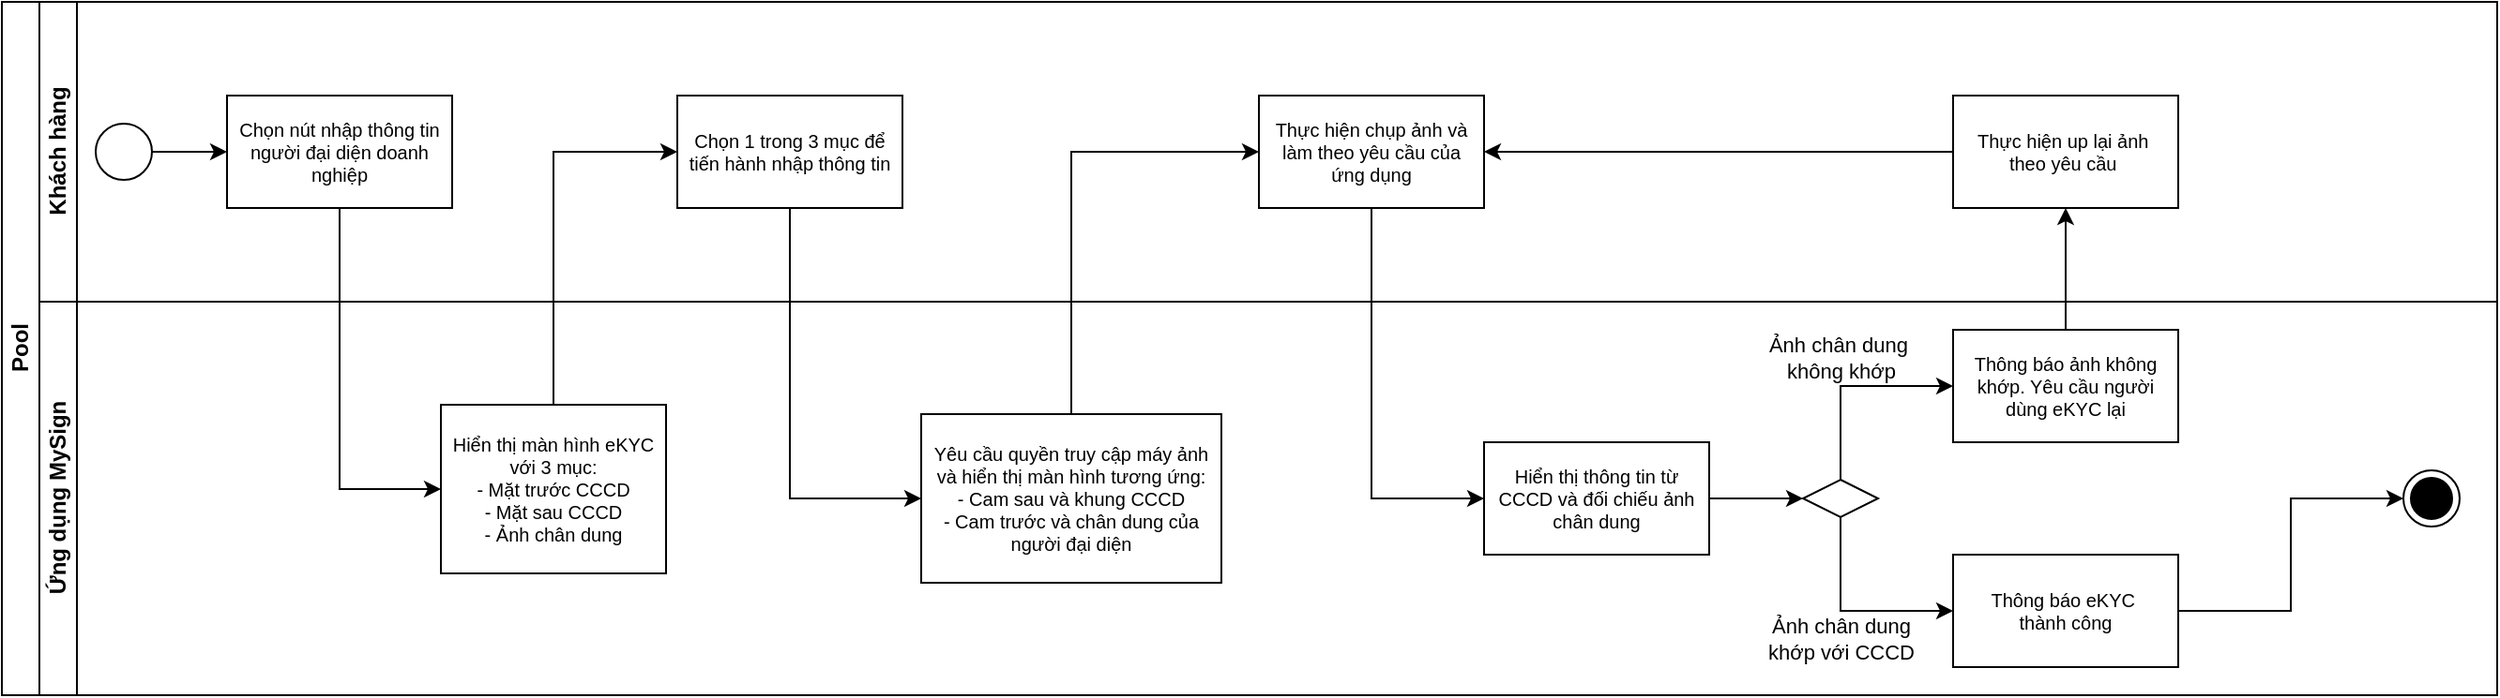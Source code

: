 <mxfile version="22.1.21" type="github">
  <diagram id="prtHgNgQTEPvFCAcTncT" name="Page-1">
    <mxGraphModel dx="1509" dy="785" grid="1" gridSize="10" guides="1" tooltips="1" connect="1" arrows="1" fold="1" page="1" pageScale="1" pageWidth="827" pageHeight="1169" math="0" shadow="0">
      <root>
        <mxCell id="0" />
        <mxCell id="1" parent="0" />
        <mxCell id="dNxyNK7c78bLwvsdeMH5-19" value="Pool" style="swimlane;html=1;childLayout=stackLayout;resizeParent=1;resizeParentMax=0;horizontal=0;startSize=20;horizontalStack=0;" parent="1" vertex="1">
          <mxGeometry x="120" y="120" width="1330" height="370" as="geometry" />
        </mxCell>
        <mxCell id="dNxyNK7c78bLwvsdeMH5-20" value="Khách hàng" style="swimlane;html=1;startSize=20;horizontal=0;" parent="dNxyNK7c78bLwvsdeMH5-19" vertex="1">
          <mxGeometry x="20" width="1310" height="160" as="geometry" />
        </mxCell>
        <mxCell id="dNxyNK7c78bLwvsdeMH5-25" value="" style="edgeStyle=orthogonalEdgeStyle;rounded=0;orthogonalLoop=1;jettySize=auto;html=1;" parent="dNxyNK7c78bLwvsdeMH5-20" source="dNxyNK7c78bLwvsdeMH5-23" target="dNxyNK7c78bLwvsdeMH5-24" edge="1">
          <mxGeometry relative="1" as="geometry" />
        </mxCell>
        <mxCell id="dNxyNK7c78bLwvsdeMH5-23" value="" style="ellipse;whiteSpace=wrap;html=1;aspect=fixed;" parent="dNxyNK7c78bLwvsdeMH5-20" vertex="1">
          <mxGeometry x="30" y="65" width="30" height="30" as="geometry" />
        </mxCell>
        <mxCell id="dNxyNK7c78bLwvsdeMH5-24" value="Chọn nút nhập thông tin&lt;br&gt;người đại diện doanh nghiệp" style="rounded=0;whiteSpace=wrap;html=1;fontFamily=Helvetica;fontSize=10;fontColor=#000000;align=center;" parent="dNxyNK7c78bLwvsdeMH5-20" vertex="1">
          <mxGeometry x="100" y="50" width="120" height="60" as="geometry" />
        </mxCell>
        <mxCell id="sgWwhOMnN78cd010B4ML-5" value="Chọn 1 trong 3 mục để&lt;br&gt;tiến hành nhập thông tin" style="rounded=0;whiteSpace=wrap;html=1;fontFamily=Helvetica;fontSize=10;fontColor=#000000;align=center;" vertex="1" parent="dNxyNK7c78bLwvsdeMH5-20">
          <mxGeometry x="340" y="50" width="120" height="60" as="geometry" />
        </mxCell>
        <mxCell id="sgWwhOMnN78cd010B4ML-12" value="Thực hiện chụp ảnh và làm theo yêu cầu của &lt;br&gt;ứng dụng" style="rounded=0;whiteSpace=wrap;html=1;fontFamily=Helvetica;fontSize=10;fontColor=#000000;align=center;" vertex="1" parent="dNxyNK7c78bLwvsdeMH5-20">
          <mxGeometry x="650" y="50" width="120" height="60" as="geometry" />
        </mxCell>
        <mxCell id="sgWwhOMnN78cd010B4ML-26" style="edgeStyle=orthogonalEdgeStyle;rounded=0;orthogonalLoop=1;jettySize=auto;html=1;exitX=0;exitY=0.5;exitDx=0;exitDy=0;entryX=1;entryY=0.5;entryDx=0;entryDy=0;" edge="1" parent="dNxyNK7c78bLwvsdeMH5-20" source="sgWwhOMnN78cd010B4ML-20" target="sgWwhOMnN78cd010B4ML-12">
          <mxGeometry relative="1" as="geometry" />
        </mxCell>
        <mxCell id="sgWwhOMnN78cd010B4ML-20" value="Thực hiện up lại ảnh&amp;nbsp;&lt;br&gt;theo yêu cầu&amp;nbsp;" style="whiteSpace=wrap;html=1;fontSize=10;" vertex="1" parent="dNxyNK7c78bLwvsdeMH5-20">
          <mxGeometry x="1020" y="50" width="120" height="60" as="geometry" />
        </mxCell>
        <mxCell id="dNxyNK7c78bLwvsdeMH5-21" value="Ứng dụng MySign" style="swimlane;html=1;startSize=20;horizontal=0;" parent="dNxyNK7c78bLwvsdeMH5-19" vertex="1">
          <mxGeometry x="20" y="160" width="1310" height="210" as="geometry" />
        </mxCell>
        <mxCell id="sgWwhOMnN78cd010B4ML-1" value="Hiển thị màn hình eKYC với 3 mục:&lt;br&gt;- Mặt trước CCCD&lt;br&gt;- Mặt sau CCCD&lt;br&gt;- Ảnh chân dung" style="rounded=0;whiteSpace=wrap;html=1;fontFamily=Helvetica;fontSize=10;fontColor=#000000;align=center;" vertex="1" parent="dNxyNK7c78bLwvsdeMH5-21">
          <mxGeometry x="214" y="55" width="120" height="90" as="geometry" />
        </mxCell>
        <mxCell id="sgWwhOMnN78cd010B4ML-6" value="Yêu cầu quyền truy cập máy ảnh và hiển thị màn hình tương ứng:&lt;br&gt;- Cam sau và khung CCCD&lt;br&gt;- Cam trước và chân dung của người đại diện" style="rounded=0;whiteSpace=wrap;html=1;fontFamily=Helvetica;fontSize=10;fontColor=#000000;align=center;" vertex="1" parent="dNxyNK7c78bLwvsdeMH5-21">
          <mxGeometry x="470" y="60" width="160" height="90" as="geometry" />
        </mxCell>
        <mxCell id="sgWwhOMnN78cd010B4ML-17" style="edgeStyle=orthogonalEdgeStyle;rounded=0;orthogonalLoop=1;jettySize=auto;html=1;exitX=1;exitY=0.5;exitDx=0;exitDy=0;entryX=0;entryY=0.5;entryDx=0;entryDy=0;" edge="1" parent="dNxyNK7c78bLwvsdeMH5-21" source="sgWwhOMnN78cd010B4ML-14" target="sgWwhOMnN78cd010B4ML-16">
          <mxGeometry relative="1" as="geometry" />
        </mxCell>
        <mxCell id="sgWwhOMnN78cd010B4ML-14" value="Hiển thị thông tin từ CCCD và đối chiếu ảnh&lt;br&gt;chân dung" style="rounded=0;whiteSpace=wrap;html=1;fontFamily=Helvetica;fontSize=10;fontColor=#000000;align=center;" vertex="1" parent="dNxyNK7c78bLwvsdeMH5-21">
          <mxGeometry x="770" y="75" width="120" height="60" as="geometry" />
        </mxCell>
        <mxCell id="sgWwhOMnN78cd010B4ML-23" style="edgeStyle=orthogonalEdgeStyle;rounded=0;orthogonalLoop=1;jettySize=auto;html=1;exitX=0.5;exitY=1;exitDx=0;exitDy=0;entryX=0;entryY=0.5;entryDx=0;entryDy=0;" edge="1" parent="dNxyNK7c78bLwvsdeMH5-21" source="sgWwhOMnN78cd010B4ML-16" target="sgWwhOMnN78cd010B4ML-22">
          <mxGeometry relative="1" as="geometry" />
        </mxCell>
        <mxCell id="sgWwhOMnN78cd010B4ML-24" value="Ảnh chân dung&lt;br&gt;khớp với CCCD" style="edgeLabel;html=1;align=center;verticalAlign=middle;resizable=0;points=[];" vertex="1" connectable="0" parent="sgWwhOMnN78cd010B4ML-23">
          <mxGeometry x="-0.218" y="2" relative="1" as="geometry">
            <mxPoint x="-2" y="22" as="offset" />
          </mxGeometry>
        </mxCell>
        <mxCell id="sgWwhOMnN78cd010B4ML-16" value="" style="rhombus;whiteSpace=wrap;html=1;" vertex="1" parent="dNxyNK7c78bLwvsdeMH5-21">
          <mxGeometry x="940" y="95" width="40" height="20" as="geometry" />
        </mxCell>
        <mxCell id="sgWwhOMnN78cd010B4ML-18" value="Thông báo ảnh không khớp. Yêu cầu người dùng eKYC lại" style="whiteSpace=wrap;html=1;fontSize=10;" vertex="1" parent="dNxyNK7c78bLwvsdeMH5-21">
          <mxGeometry x="1020" y="15" width="120" height="60" as="geometry" />
        </mxCell>
        <mxCell id="sgWwhOMnN78cd010B4ML-19" value="" style="edgeStyle=orthogonalEdgeStyle;rounded=0;orthogonalLoop=1;jettySize=auto;html=1;entryX=0;entryY=0.5;entryDx=0;entryDy=0;exitX=0.5;exitY=0;exitDx=0;exitDy=0;" edge="1" parent="dNxyNK7c78bLwvsdeMH5-21" source="sgWwhOMnN78cd010B4ML-16" target="sgWwhOMnN78cd010B4ML-18">
          <mxGeometry relative="1" as="geometry" />
        </mxCell>
        <mxCell id="sgWwhOMnN78cd010B4ML-21" value="Ảnh chân dung&amp;nbsp;&lt;br&gt;không khớp" style="edgeLabel;html=1;align=center;verticalAlign=middle;resizable=0;points=[];labelBackgroundColor=none;" vertex="1" connectable="0" parent="sgWwhOMnN78cd010B4ML-19">
          <mxGeometry x="0.091" y="-4" relative="1" as="geometry">
            <mxPoint x="-10" y="-19" as="offset" />
          </mxGeometry>
        </mxCell>
        <mxCell id="sgWwhOMnN78cd010B4ML-28" style="edgeStyle=orthogonalEdgeStyle;rounded=0;orthogonalLoop=1;jettySize=auto;html=1;exitX=1;exitY=0.5;exitDx=0;exitDy=0;entryX=0;entryY=0.5;entryDx=0;entryDy=0;" edge="1" parent="dNxyNK7c78bLwvsdeMH5-21" source="sgWwhOMnN78cd010B4ML-22" target="sgWwhOMnN78cd010B4ML-27">
          <mxGeometry relative="1" as="geometry" />
        </mxCell>
        <mxCell id="sgWwhOMnN78cd010B4ML-22" value="Thông báo eKYC&amp;nbsp;&lt;br&gt;thành công" style="whiteSpace=wrap;html=1;fontSize=10;" vertex="1" parent="dNxyNK7c78bLwvsdeMH5-21">
          <mxGeometry x="1020" y="135" width="120" height="60" as="geometry" />
        </mxCell>
        <mxCell id="sgWwhOMnN78cd010B4ML-27" value="" style="ellipse;html=1;shape=endState;fillColor=strokeColor;" vertex="1" parent="dNxyNK7c78bLwvsdeMH5-21">
          <mxGeometry x="1260" y="90" width="30" height="30" as="geometry" />
        </mxCell>
        <mxCell id="sgWwhOMnN78cd010B4ML-2" value="" style="edgeStyle=orthogonalEdgeStyle;rounded=0;orthogonalLoop=1;jettySize=auto;html=1;entryX=0;entryY=0.5;entryDx=0;entryDy=0;" edge="1" parent="dNxyNK7c78bLwvsdeMH5-19" source="dNxyNK7c78bLwvsdeMH5-24" target="sgWwhOMnN78cd010B4ML-1">
          <mxGeometry relative="1" as="geometry" />
        </mxCell>
        <mxCell id="sgWwhOMnN78cd010B4ML-4" value="" style="edgeStyle=orthogonalEdgeStyle;rounded=0;orthogonalLoop=1;jettySize=auto;html=1;entryX=0;entryY=0.5;entryDx=0;entryDy=0;exitX=0.5;exitY=0;exitDx=0;exitDy=0;" edge="1" parent="dNxyNK7c78bLwvsdeMH5-19" source="sgWwhOMnN78cd010B4ML-1" target="sgWwhOMnN78cd010B4ML-5">
          <mxGeometry relative="1" as="geometry">
            <mxPoint x="400" y="125.0" as="targetPoint" />
          </mxGeometry>
        </mxCell>
        <mxCell id="sgWwhOMnN78cd010B4ML-7" value="" style="edgeStyle=orthogonalEdgeStyle;rounded=0;orthogonalLoop=1;jettySize=auto;html=1;entryX=0;entryY=0.5;entryDx=0;entryDy=0;exitX=0.5;exitY=1;exitDx=0;exitDy=0;" edge="1" parent="dNxyNK7c78bLwvsdeMH5-19" source="sgWwhOMnN78cd010B4ML-5" target="sgWwhOMnN78cd010B4ML-6">
          <mxGeometry relative="1" as="geometry" />
        </mxCell>
        <mxCell id="sgWwhOMnN78cd010B4ML-13" style="edgeStyle=orthogonalEdgeStyle;rounded=0;orthogonalLoop=1;jettySize=auto;html=1;entryX=0;entryY=0.5;entryDx=0;entryDy=0;exitX=0.5;exitY=0;exitDx=0;exitDy=0;" edge="1" parent="dNxyNK7c78bLwvsdeMH5-19" source="sgWwhOMnN78cd010B4ML-6" target="sgWwhOMnN78cd010B4ML-12">
          <mxGeometry relative="1" as="geometry" />
        </mxCell>
        <mxCell id="sgWwhOMnN78cd010B4ML-15" style="edgeStyle=orthogonalEdgeStyle;rounded=0;orthogonalLoop=1;jettySize=auto;html=1;exitX=0.5;exitY=1;exitDx=0;exitDy=0;entryX=0;entryY=0.5;entryDx=0;entryDy=0;" edge="1" parent="dNxyNK7c78bLwvsdeMH5-19" source="sgWwhOMnN78cd010B4ML-12" target="sgWwhOMnN78cd010B4ML-14">
          <mxGeometry relative="1" as="geometry" />
        </mxCell>
        <mxCell id="sgWwhOMnN78cd010B4ML-25" style="edgeStyle=orthogonalEdgeStyle;rounded=0;orthogonalLoop=1;jettySize=auto;html=1;exitX=0.5;exitY=0;exitDx=0;exitDy=0;entryX=0.5;entryY=1;entryDx=0;entryDy=0;" edge="1" parent="dNxyNK7c78bLwvsdeMH5-19" source="sgWwhOMnN78cd010B4ML-18" target="sgWwhOMnN78cd010B4ML-20">
          <mxGeometry relative="1" as="geometry" />
        </mxCell>
      </root>
    </mxGraphModel>
  </diagram>
</mxfile>
